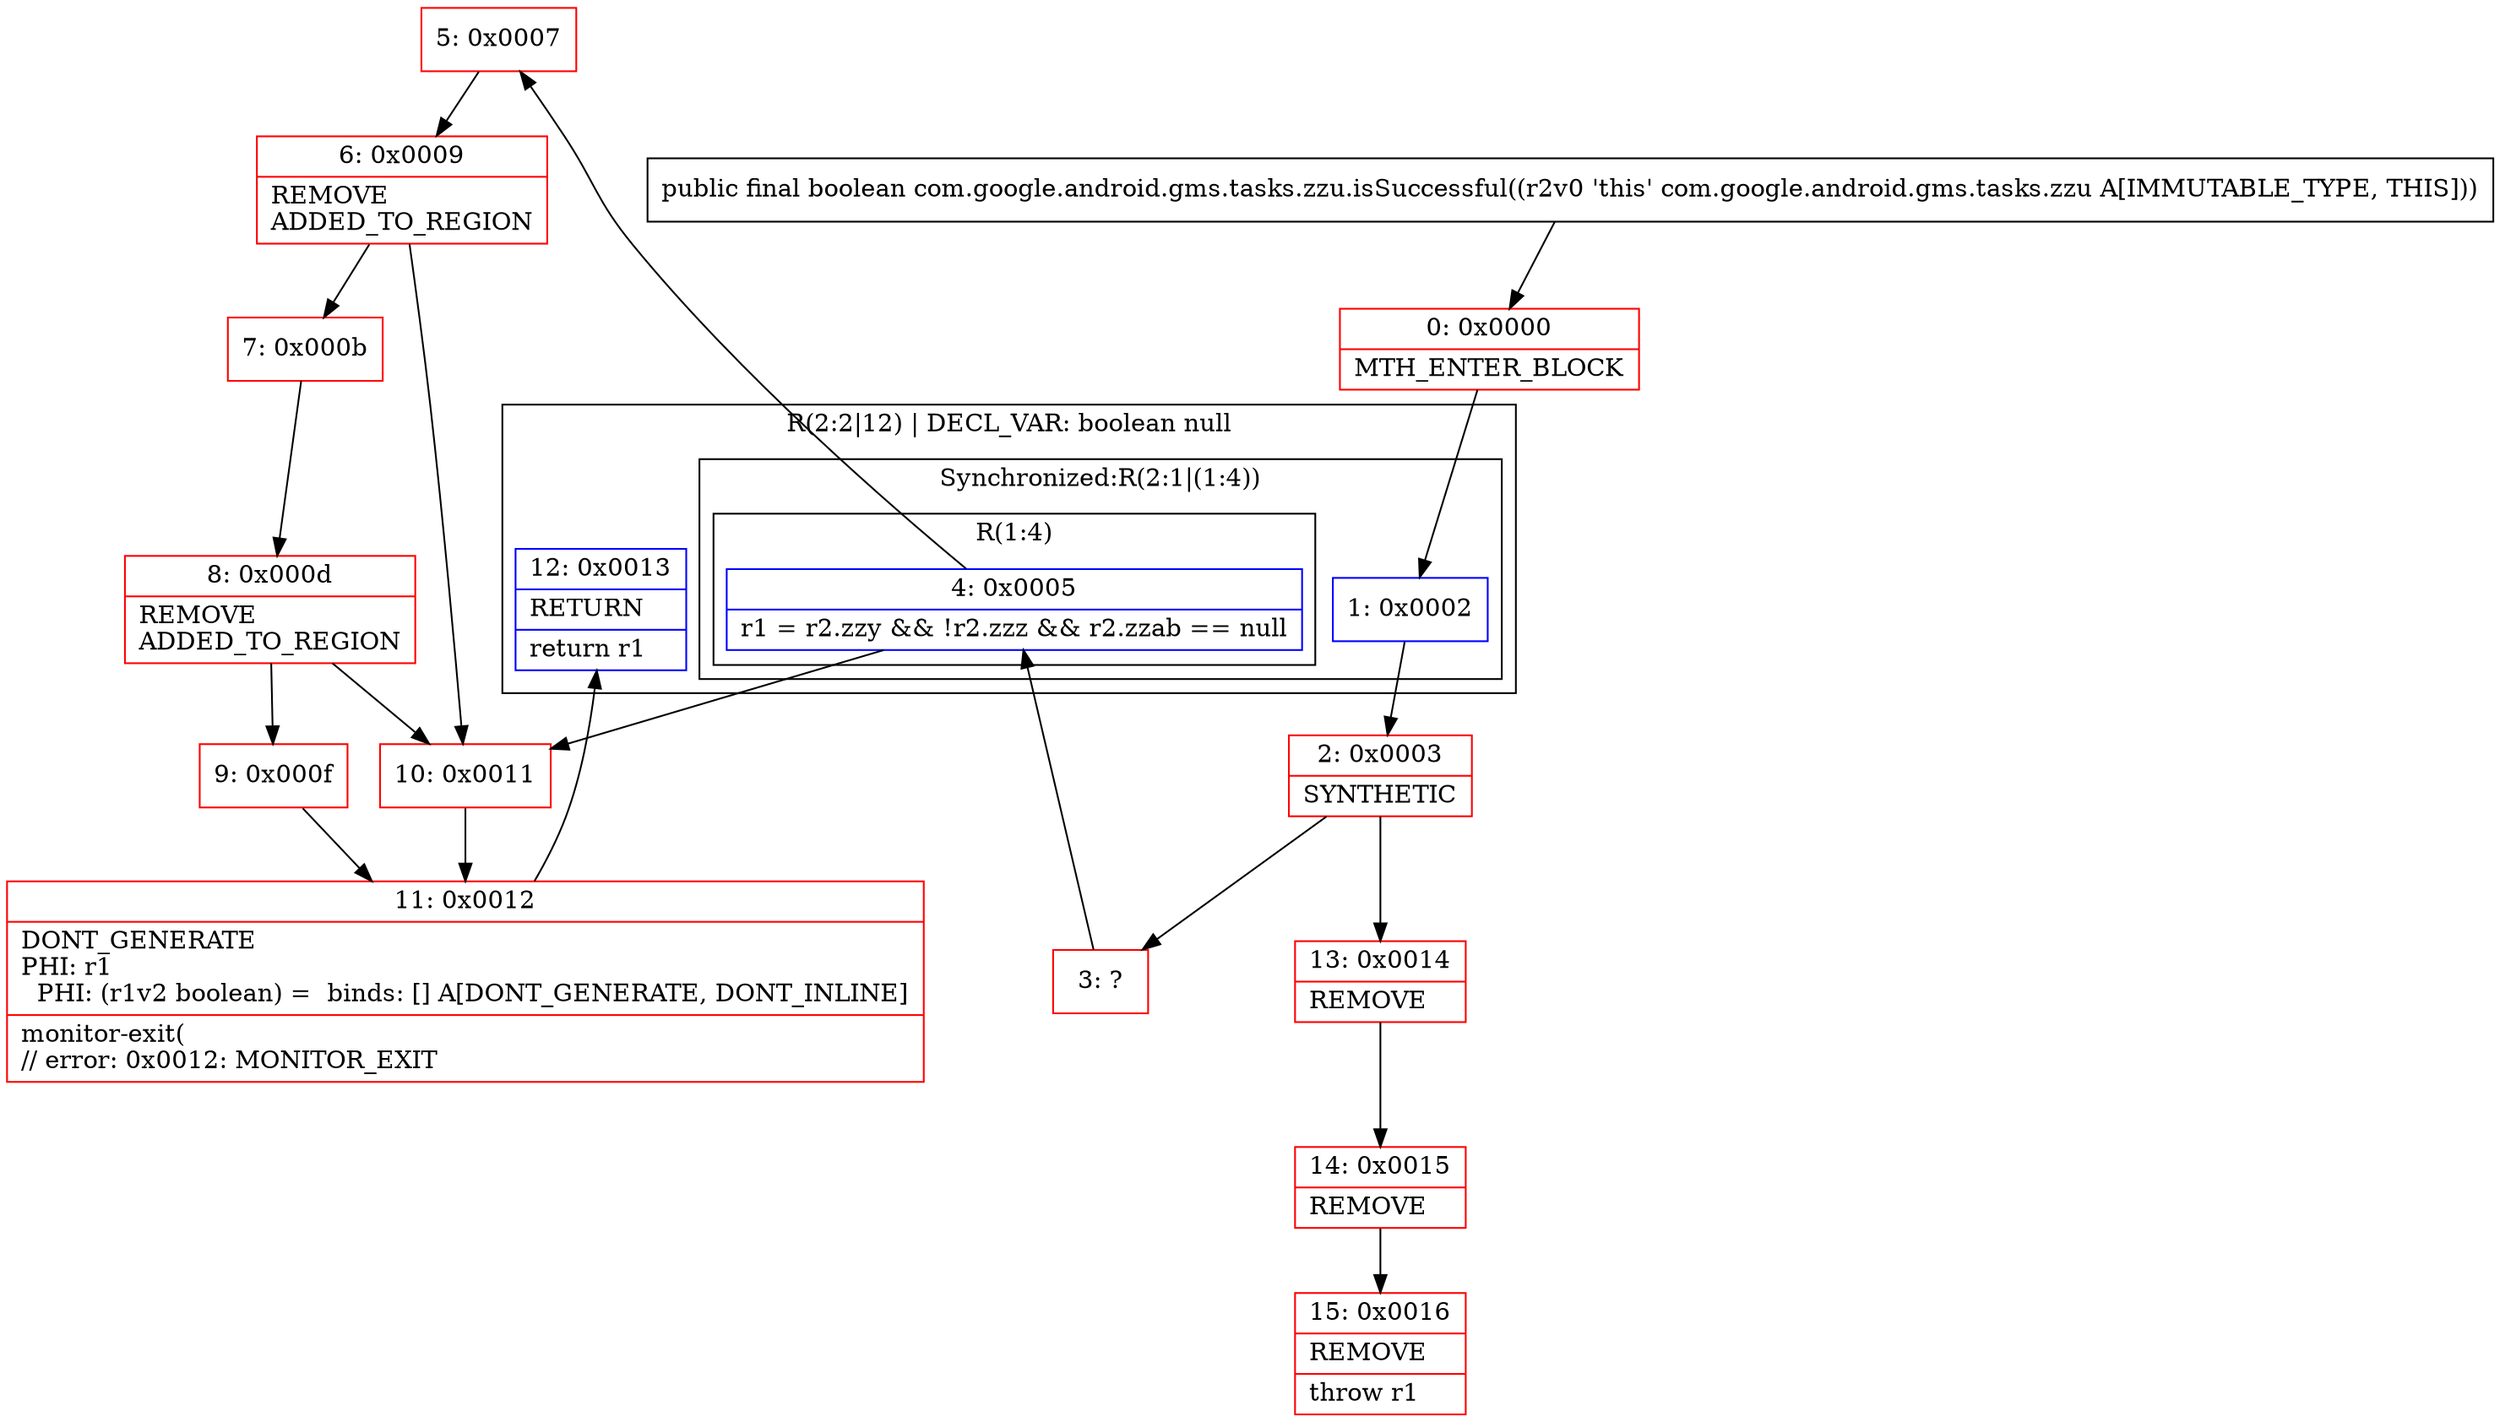 digraph "CFG forcom.google.android.gms.tasks.zzu.isSuccessful()Z" {
subgraph cluster_Region_811685558 {
label = "R(2:2|12) | DECL_VAR: boolean null\l";
node [shape=record,color=blue];
subgraph cluster_SynchronizedRegion_201718292 {
label = "Synchronized:R(2:1|(1:4))";
node [shape=record,color=blue];
Node_1 [shape=record,label="{1\:\ 0x0002}"];
subgraph cluster_Region_1842799176 {
label = "R(1:4)";
node [shape=record,color=blue];
Node_4 [shape=record,label="{4\:\ 0x0005|r1 = r2.zzy && !r2.zzz && r2.zzab == null\l}"];
}
}
Node_12 [shape=record,label="{12\:\ 0x0013|RETURN\l|return r1\l}"];
}
Node_0 [shape=record,color=red,label="{0\:\ 0x0000|MTH_ENTER_BLOCK\l}"];
Node_2 [shape=record,color=red,label="{2\:\ 0x0003|SYNTHETIC\l}"];
Node_3 [shape=record,color=red,label="{3\:\ ?}"];
Node_5 [shape=record,color=red,label="{5\:\ 0x0007}"];
Node_6 [shape=record,color=red,label="{6\:\ 0x0009|REMOVE\lADDED_TO_REGION\l}"];
Node_7 [shape=record,color=red,label="{7\:\ 0x000b}"];
Node_8 [shape=record,color=red,label="{8\:\ 0x000d|REMOVE\lADDED_TO_REGION\l}"];
Node_9 [shape=record,color=red,label="{9\:\ 0x000f}"];
Node_10 [shape=record,color=red,label="{10\:\ 0x0011}"];
Node_11 [shape=record,color=red,label="{11\:\ 0x0012|DONT_GENERATE\lPHI: r1 \l  PHI: (r1v2 boolean) =  binds: [] A[DONT_GENERATE, DONT_INLINE]\l|monitor\-exit(\l\/\/ error: 0x0012: MONITOR_EXIT  \l}"];
Node_13 [shape=record,color=red,label="{13\:\ 0x0014|REMOVE\l}"];
Node_14 [shape=record,color=red,label="{14\:\ 0x0015|REMOVE\l}"];
Node_15 [shape=record,color=red,label="{15\:\ 0x0016|REMOVE\l|throw r1\l}"];
MethodNode[shape=record,label="{public final boolean com.google.android.gms.tasks.zzu.isSuccessful((r2v0 'this' com.google.android.gms.tasks.zzu A[IMMUTABLE_TYPE, THIS])) }"];
MethodNode -> Node_0;
Node_1 -> Node_2;
Node_4 -> Node_5;
Node_4 -> Node_10;
Node_0 -> Node_1;
Node_2 -> Node_3;
Node_2 -> Node_13;
Node_3 -> Node_4;
Node_5 -> Node_6;
Node_6 -> Node_7;
Node_6 -> Node_10;
Node_7 -> Node_8;
Node_8 -> Node_9;
Node_8 -> Node_10;
Node_9 -> Node_11;
Node_10 -> Node_11;
Node_11 -> Node_12;
Node_13 -> Node_14;
Node_14 -> Node_15;
}

